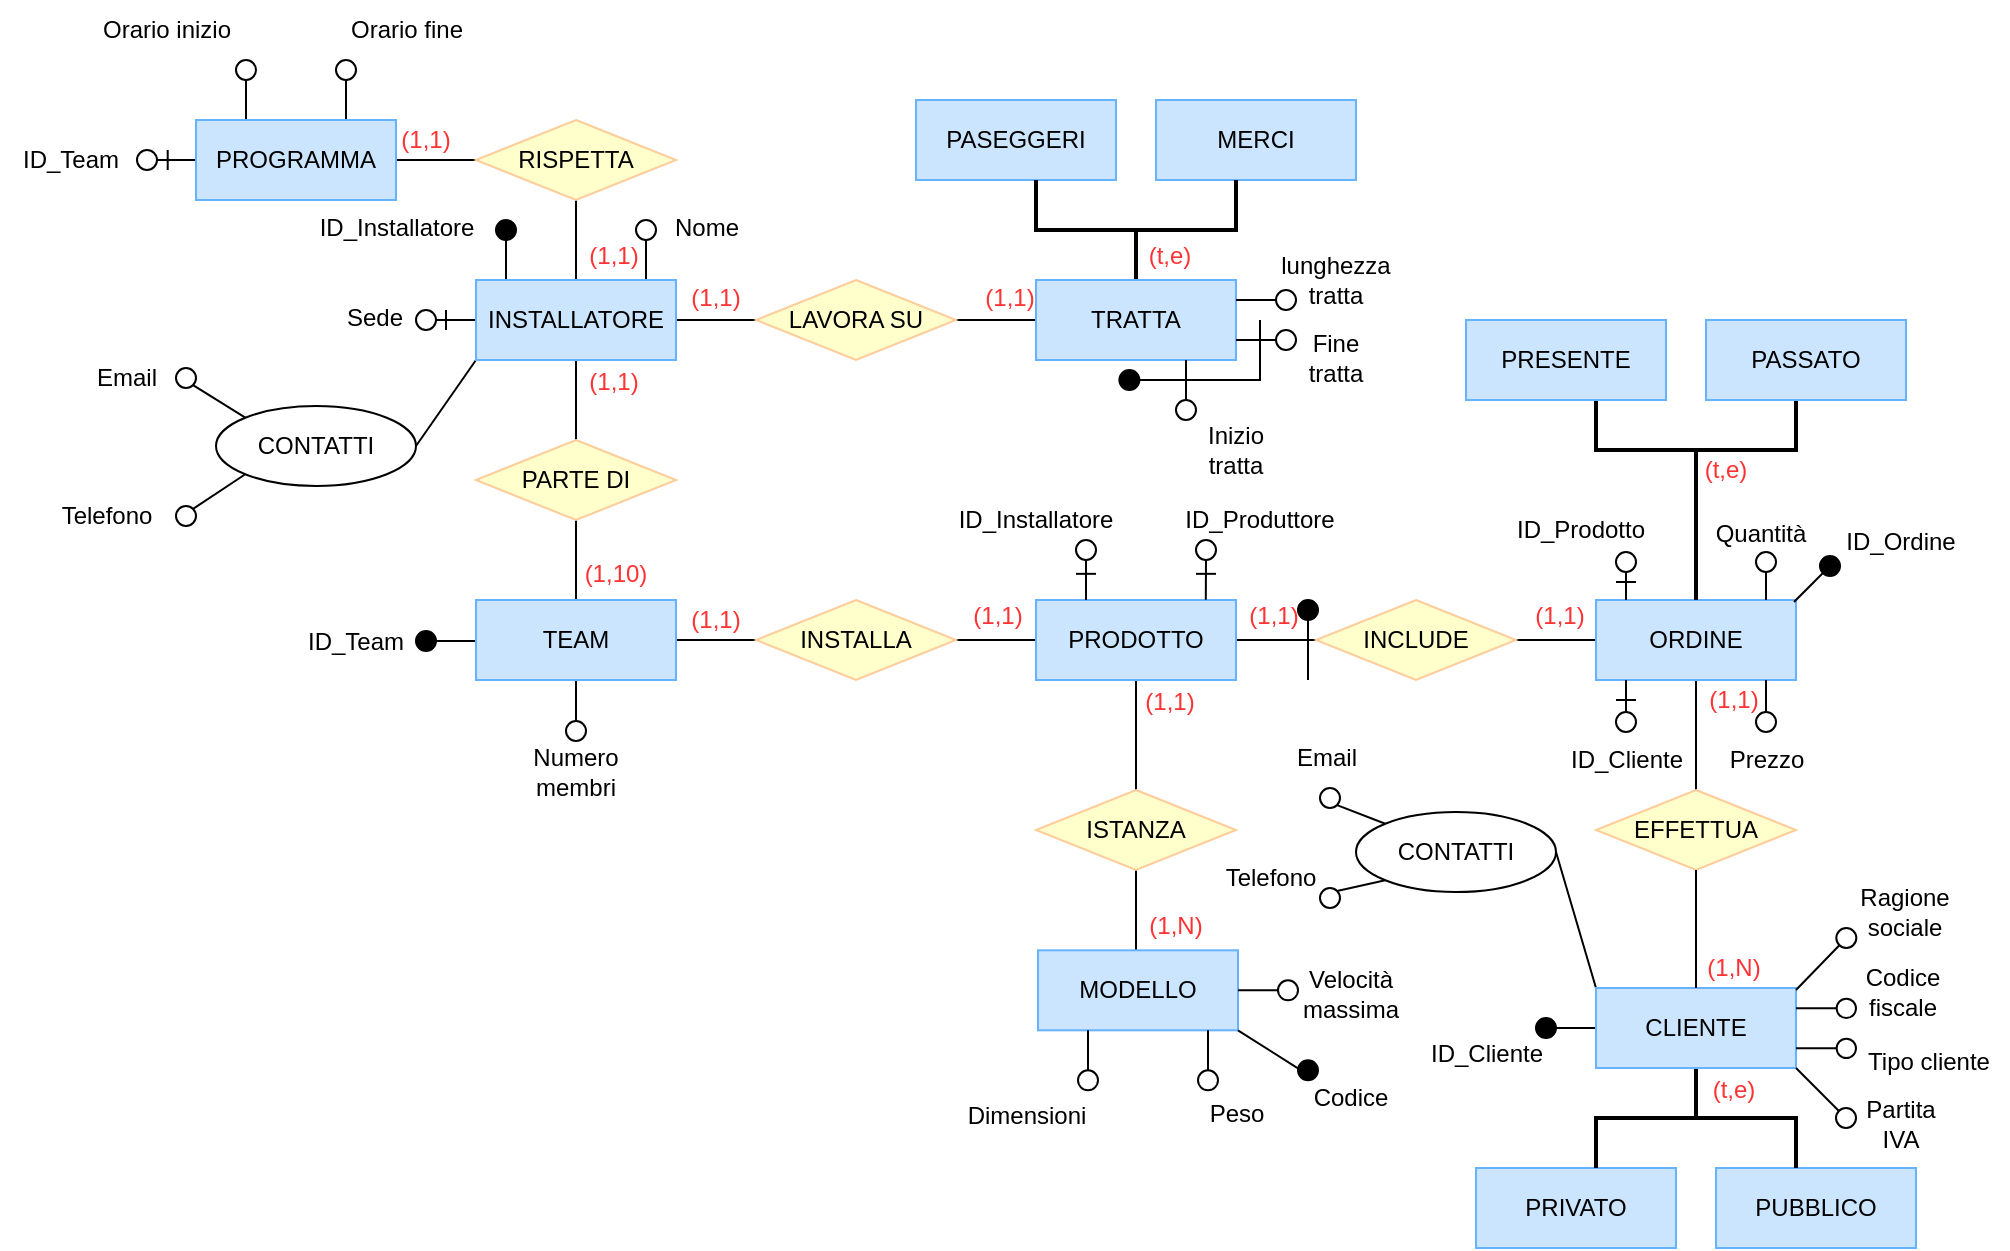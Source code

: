<mxfile version="27.0.5">
  <diagram id="82LenIVilk81iTbLiL3j" name="Pagina-1">
    <mxGraphModel dx="586" dy="395" grid="1" gridSize="10" guides="1" tooltips="1" connect="1" arrows="1" fold="1" page="1" pageScale="1" pageWidth="850" pageHeight="1100" math="0" shadow="0">
      <root>
        <mxCell id="0" />
        <mxCell id="1" parent="0" />
        <mxCell id="GTgxMWZff30Q3cKS9bnM-1" value="" style="endArrow=none;html=1;rounded=0;exitX=1;exitY=0.5;exitDx=0;exitDy=0;entryX=0;entryY=0.5;entryDx=0;entryDy=0;" parent="1" source="GTgxMWZff30Q3cKS9bnM-39" target="GTgxMWZff30Q3cKS9bnM-40" edge="1">
          <mxGeometry width="50" height="50" relative="1" as="geometry">
            <mxPoint x="838" y="390" as="sourcePoint" />
            <mxPoint x="888" y="340" as="targetPoint" />
          </mxGeometry>
        </mxCell>
        <mxCell id="GTgxMWZff30Q3cKS9bnM-2" value="" style="endArrow=none;html=1;rounded=0;entryX=0;entryY=0.5;entryDx=0;entryDy=0;exitX=1;exitY=0.5;exitDx=0;exitDy=0;" parent="1" source="GTgxMWZff30Q3cKS9bnM-118" target="GTgxMWZff30Q3cKS9bnM-39" edge="1">
          <mxGeometry width="50" height="50" relative="1" as="geometry">
            <mxPoint x="648" y="390" as="sourcePoint" />
            <mxPoint x="698" y="340" as="targetPoint" />
          </mxGeometry>
        </mxCell>
        <mxCell id="GTgxMWZff30Q3cKS9bnM-3" value="" style="endArrow=none;html=1;rounded=0;exitX=0.5;exitY=0;exitDx=0;exitDy=0;entryX=0.5;entryY=1;entryDx=0;entryDy=0;" parent="1" source="GTgxMWZff30Q3cKS9bnM-38" target="GTgxMWZff30Q3cKS9bnM-118" edge="1">
          <mxGeometry width="50" height="50" relative="1" as="geometry">
            <mxPoint x="648" y="390" as="sourcePoint" />
            <mxPoint x="698" y="340" as="targetPoint" />
          </mxGeometry>
        </mxCell>
        <mxCell id="GTgxMWZff30Q3cKS9bnM-4" value="" style="endArrow=none;html=1;rounded=0;exitX=0.5;exitY=0;exitDx=0;exitDy=0;entryX=0.5;entryY=1;entryDx=0;entryDy=0;" parent="1" source="GTgxMWZff30Q3cKS9bnM-117" target="GTgxMWZff30Q3cKS9bnM-38" edge="1">
          <mxGeometry width="50" height="50" relative="1" as="geometry">
            <mxPoint x="648" y="470" as="sourcePoint" />
            <mxPoint x="698" y="420" as="targetPoint" />
          </mxGeometry>
        </mxCell>
        <mxCell id="GTgxMWZff30Q3cKS9bnM-5" value="" style="endArrow=none;html=1;rounded=0;exitX=1;exitY=0.5;exitDx=0;exitDy=0;entryX=0;entryY=0.5;entryDx=0;entryDy=0;" parent="1" source="GTgxMWZff30Q3cKS9bnM-117" target="GTgxMWZff30Q3cKS9bnM-37" edge="1">
          <mxGeometry width="50" height="50" relative="1" as="geometry">
            <mxPoint x="728" y="520" as="sourcePoint" />
            <mxPoint x="778" y="470" as="targetPoint" />
          </mxGeometry>
        </mxCell>
        <mxCell id="GTgxMWZff30Q3cKS9bnM-6" value="" style="endArrow=none;html=1;rounded=0;exitX=1;exitY=0.5;exitDx=0;exitDy=0;entryX=0;entryY=0.5;entryDx=0;entryDy=0;" parent="1" source="GTgxMWZff30Q3cKS9bnM-37" target="GTgxMWZff30Q3cKS9bnM-36" edge="1">
          <mxGeometry width="50" height="50" relative="1" as="geometry">
            <mxPoint x="838" y="520" as="sourcePoint" />
            <mxPoint x="888" y="470" as="targetPoint" />
          </mxGeometry>
        </mxCell>
        <mxCell id="GTgxMWZff30Q3cKS9bnM-7" value="" style="endArrow=none;html=1;rounded=0;exitX=1;exitY=0.5;exitDx=0;exitDy=0;entryX=0;entryY=0.5;entryDx=0;entryDy=0;" parent="1" source="GTgxMWZff30Q3cKS9bnM-36" target="GTgxMWZff30Q3cKS9bnM-35" edge="1">
          <mxGeometry width="50" height="50" relative="1" as="geometry">
            <mxPoint x="978" y="520" as="sourcePoint" />
            <mxPoint x="1028" y="470" as="targetPoint" />
          </mxGeometry>
        </mxCell>
        <mxCell id="GTgxMWZff30Q3cKS9bnM-8" value="" style="endArrow=none;html=1;rounded=0;exitX=1;exitY=0.5;exitDx=0;exitDy=0;entryX=0;entryY=0.5;entryDx=0;entryDy=0;" parent="1" source="GTgxMWZff30Q3cKS9bnM-35" target="GTgxMWZff30Q3cKS9bnM-41" edge="1">
          <mxGeometry width="50" height="50" relative="1" as="geometry">
            <mxPoint x="1108" y="520" as="sourcePoint" />
            <mxPoint x="1158.0" y="470" as="targetPoint" />
          </mxGeometry>
        </mxCell>
        <mxCell id="GTgxMWZff30Q3cKS9bnM-9" value="" style="endArrow=none;html=1;rounded=0;exitX=0.5;exitY=0;exitDx=0;exitDy=0;entryX=0.5;entryY=1;entryDx=0;entryDy=0;" parent="1" target="GTgxMWZff30Q3cKS9bnM-41" edge="1">
          <mxGeometry width="50" height="50" relative="1" as="geometry">
            <mxPoint x="1168.0" y="585" as="sourcePoint" />
            <mxPoint x="1208.0" y="540" as="targetPoint" />
          </mxGeometry>
        </mxCell>
        <mxCell id="GTgxMWZff30Q3cKS9bnM-10" value="" style="endArrow=none;html=1;rounded=0;exitX=0.5;exitY=0;exitDx=0;exitDy=0;entryX=0.5;entryY=1;entryDx=0;entryDy=0;" parent="1" target="GTgxMWZff30Q3cKS9bnM-34" edge="1">
          <mxGeometry width="50" height="50" relative="1" as="geometry">
            <mxPoint x="888" y="665" as="sourcePoint" />
            <mxPoint x="1028" y="545" as="targetPoint" />
          </mxGeometry>
        </mxCell>
        <mxCell id="GTgxMWZff30Q3cKS9bnM-11" value="" style="endArrow=none;html=1;rounded=0;exitX=0.5;exitY=0;exitDx=0;exitDy=0;entryX=0.5;entryY=1;entryDx=0;entryDy=0;" parent="1" source="GTgxMWZff30Q3cKS9bnM-34" target="GTgxMWZff30Q3cKS9bnM-36" edge="1">
          <mxGeometry width="50" height="50" relative="1" as="geometry">
            <mxPoint x="978" y="580" as="sourcePoint" />
            <mxPoint x="1028" y="530" as="targetPoint" />
          </mxGeometry>
        </mxCell>
        <mxCell id="GTgxMWZff30Q3cKS9bnM-12" value="PASEGGERI" style="rounded=0;whiteSpace=wrap;html=1;fillColor=#CCE5FF;strokeColor=#66B2FF;container=0;" parent="1" vertex="1">
          <mxGeometry x="778" y="240" width="100" height="40" as="geometry" />
        </mxCell>
        <mxCell id="GTgxMWZff30Q3cKS9bnM-13" value="MERCI" style="rounded=0;whiteSpace=wrap;html=1;fillColor=#CCE5FF;strokeColor=#66B2FF;container=0;" parent="1" vertex="1">
          <mxGeometry x="898" y="240" width="100" height="40" as="geometry" />
        </mxCell>
        <mxCell id="GTgxMWZff30Q3cKS9bnM-14" value="" style="strokeWidth=2;html=1;shape=mxgraph.flowchart.annotation_2;align=left;labelPosition=right;pointerEvents=1;rotation=-90;container=0;" parent="1" vertex="1">
          <mxGeometry x="863" y="255" width="50" height="100" as="geometry" />
        </mxCell>
        <mxCell id="GTgxMWZff30Q3cKS9bnM-15" value="(t,e)" style="text;html=1;align=center;verticalAlign=middle;whiteSpace=wrap;rounded=0;fontColor=#FF3333;" parent="1" vertex="1">
          <mxGeometry x="875" y="303" width="60" height="30" as="geometry" />
        </mxCell>
        <mxCell id="GTgxMWZff30Q3cKS9bnM-17" value="(1,1)" style="text;html=1;align=center;verticalAlign=middle;whiteSpace=wrap;rounded=0;fontColor=#FF3333;" parent="1" vertex="1">
          <mxGeometry x="795.41" y="324" width="60" height="30" as="geometry" />
        </mxCell>
        <mxCell id="GTgxMWZff30Q3cKS9bnM-18" value="(1,1)" style="text;html=1;align=center;verticalAlign=middle;whiteSpace=wrap;rounded=0;fontColor=#FF3333;" parent="1" vertex="1">
          <mxGeometry x="648" y="324" width="60" height="30" as="geometry" />
        </mxCell>
        <mxCell id="GTgxMWZff30Q3cKS9bnM-19" value="(1,1)" style="text;html=1;align=center;verticalAlign=middle;whiteSpace=wrap;rounded=0;fontColor=#FF3333;" parent="1" vertex="1">
          <mxGeometry x="597" y="366" width="60" height="30" as="geometry" />
        </mxCell>
        <mxCell id="GTgxMWZff30Q3cKS9bnM-20" value="(1,10)" style="text;html=1;align=center;verticalAlign=middle;whiteSpace=wrap;rounded=0;fontColor=#FF3333;" parent="1" vertex="1">
          <mxGeometry x="598" y="462" width="60" height="30" as="geometry" />
        </mxCell>
        <mxCell id="GTgxMWZff30Q3cKS9bnM-21" value="(1,1)" style="text;html=1;align=center;verticalAlign=middle;whiteSpace=wrap;rounded=0;fontColor=#FF3333;" parent="1" vertex="1">
          <mxGeometry x="648" y="485" width="60" height="30" as="geometry" />
        </mxCell>
        <mxCell id="GTgxMWZff30Q3cKS9bnM-22" value="(1,1)" style="text;html=1;align=center;verticalAlign=middle;whiteSpace=wrap;rounded=0;fontColor=#FF3333;" parent="1" vertex="1">
          <mxGeometry x="789" y="483" width="60" height="30" as="geometry" />
        </mxCell>
        <mxCell id="GTgxMWZff30Q3cKS9bnM-23" value="(1,1)" style="text;html=1;align=center;verticalAlign=middle;whiteSpace=wrap;rounded=0;fontColor=#FF3333;" parent="1" vertex="1">
          <mxGeometry x="875" y="526" width="60" height="30" as="geometry" />
        </mxCell>
        <mxCell id="GTgxMWZff30Q3cKS9bnM-24" value="(1,N)" style="text;html=1;align=center;verticalAlign=middle;whiteSpace=wrap;rounded=0;fontColor=#FF3333;" parent="1" vertex="1">
          <mxGeometry x="878" y="638" width="60" height="30" as="geometry" />
        </mxCell>
        <mxCell id="GTgxMWZff30Q3cKS9bnM-25" value="(1,1)" style="text;html=1;align=center;verticalAlign=middle;whiteSpace=wrap;rounded=0;fontColor=#FF3333;" parent="1" vertex="1">
          <mxGeometry x="927" y="483" width="60" height="30" as="geometry" />
        </mxCell>
        <mxCell id="GTgxMWZff30Q3cKS9bnM-26" value="(1,1)" style="text;html=1;align=center;verticalAlign=middle;whiteSpace=wrap;rounded=0;fontColor=#FF3333;" parent="1" vertex="1">
          <mxGeometry x="1070" y="483" width="60" height="30" as="geometry" />
        </mxCell>
        <mxCell id="GTgxMWZff30Q3cKS9bnM-27" value="(1,1)" style="text;html=1;align=center;verticalAlign=middle;whiteSpace=wrap;rounded=0;fontColor=#FF3333;" parent="1" vertex="1">
          <mxGeometry x="1157.0" y="525" width="60" height="30" as="geometry" />
        </mxCell>
        <mxCell id="GTgxMWZff30Q3cKS9bnM-34" value="ISTANZA" style="rhombus;whiteSpace=wrap;html=1;fillColor=#FFFFCC;strokeColor=#FFCC99;" parent="1" vertex="1">
          <mxGeometry x="838" y="585" width="100" height="40" as="geometry" />
        </mxCell>
        <mxCell id="GTgxMWZff30Q3cKS9bnM-35" value="INCLUDE" style="rhombus;whiteSpace=wrap;html=1;fillColor=#FFFFCC;strokeColor=#FFCC99;" parent="1" vertex="1">
          <mxGeometry x="978" y="490" width="100" height="40" as="geometry" />
        </mxCell>
        <mxCell id="GTgxMWZff30Q3cKS9bnM-36" value="PRODOTTO" style="rounded=0;whiteSpace=wrap;html=1;fillColor=#CCE5FF;strokeColor=#66B2FF;" parent="1" vertex="1">
          <mxGeometry x="838" y="490" width="100" height="40" as="geometry" />
        </mxCell>
        <mxCell id="GTgxMWZff30Q3cKS9bnM-37" value="INSTALLA" style="rhombus;whiteSpace=wrap;html=1;fillColor=#FFFFCC;strokeColor=#FFCC99;" parent="1" vertex="1">
          <mxGeometry x="698" y="490" width="100" height="40" as="geometry" />
        </mxCell>
        <mxCell id="GTgxMWZff30Q3cKS9bnM-38" value="PARTE DI" style="rhombus;whiteSpace=wrap;html=1;fillColor=#FFFFCC;strokeColor=#FFCC99;" parent="1" vertex="1">
          <mxGeometry x="558" y="410" width="100" height="40" as="geometry" />
        </mxCell>
        <mxCell id="GTgxMWZff30Q3cKS9bnM-39" value="LAVORA SU" style="rhombus;whiteSpace=wrap;html=1;fillColor=#FFFFCC;strokeColor=#FFCC99;" parent="1" vertex="1">
          <mxGeometry x="698" y="330" width="100" height="40" as="geometry" />
        </mxCell>
        <mxCell id="GTgxMWZff30Q3cKS9bnM-40" value="TRATTA" style="rounded=0;whiteSpace=wrap;html=1;fillColor=#CCE5FF;strokeColor=#66B2FF;" parent="1" vertex="1">
          <mxGeometry x="838" y="330" width="100" height="40" as="geometry" />
        </mxCell>
        <mxCell id="GTgxMWZff30Q3cKS9bnM-41" value="ORDINE" style="rounded=0;whiteSpace=wrap;html=1;fillColor=#CCE5FF;strokeColor=#66B2FF;" parent="1" vertex="1">
          <mxGeometry x="1118.0" y="490" width="100" height="40" as="geometry" />
        </mxCell>
        <mxCell id="GTgxMWZff30Q3cKS9bnM-42" value="" style="endArrow=none;html=1;rounded=0;exitX=0.5;exitY=0;exitDx=0;exitDy=0;entryX=0.5;entryY=1;entryDx=0;entryDy=0;" parent="1" source="GTgxMWZff30Q3cKS9bnM-118" target="GTgxMWZff30Q3cKS9bnM-130" edge="1">
          <mxGeometry width="50" height="50" relative="1" as="geometry">
            <mxPoint x="618" y="260" as="sourcePoint" />
            <mxPoint x="608" y="300" as="targetPoint" />
          </mxGeometry>
        </mxCell>
        <mxCell id="GTgxMWZff30Q3cKS9bnM-46" value="Inizio&lt;div&gt;tratta&lt;/div&gt;" style="text;html=1;align=center;verticalAlign=middle;whiteSpace=wrap;rounded=0;" parent="1" vertex="1">
          <mxGeometry x="918" y="400" width="40" height="30" as="geometry" />
        </mxCell>
        <mxCell id="GTgxMWZff30Q3cKS9bnM-47" value="Fine&lt;div&gt;tratta&lt;/div&gt;" style="text;html=1;align=center;verticalAlign=middle;whiteSpace=wrap;rounded=0;" parent="1" vertex="1">
          <mxGeometry x="968" y="354" width="40" height="30" as="geometry" />
        </mxCell>
        <mxCell id="GTgxMWZff30Q3cKS9bnM-48" value="" style="endArrow=none;html=1;rounded=0;exitX=1;exitY=0.75;exitDx=0;exitDy=0;" parent="1" source="GTgxMWZff30Q3cKS9bnM-40" edge="1">
          <mxGeometry width="50" height="50" relative="1" as="geometry">
            <mxPoint x="948" y="355" as="sourcePoint" />
            <mxPoint x="958" y="360" as="targetPoint" />
          </mxGeometry>
        </mxCell>
        <mxCell id="GTgxMWZff30Q3cKS9bnM-49" value="" style="ellipse;whiteSpace=wrap;html=1;aspect=fixed;fillColor=none;strokeColor=default;rotation=90;" parent="1" vertex="1">
          <mxGeometry x="958" y="355" width="10" height="10" as="geometry" />
        </mxCell>
        <mxCell id="GTgxMWZff30Q3cKS9bnM-50" value="" style="ellipse;whiteSpace=wrap;html=1;aspect=fixed;fillColor=none;strokeColor=default;rotation=90;" parent="1" vertex="1">
          <mxGeometry x="958" y="335" width="10" height="10" as="geometry" />
        </mxCell>
        <mxCell id="GTgxMWZff30Q3cKS9bnM-51" value="" style="endArrow=none;html=1;rounded=0;exitX=1;exitY=0.75;exitDx=0;exitDy=0;" parent="1" edge="1">
          <mxGeometry width="50" height="50" relative="1" as="geometry">
            <mxPoint x="938" y="340" as="sourcePoint" />
            <mxPoint x="958" y="340" as="targetPoint" />
          </mxGeometry>
        </mxCell>
        <mxCell id="GTgxMWZff30Q3cKS9bnM-52" value="lunghezza tratta" style="text;html=1;align=center;verticalAlign=middle;whiteSpace=wrap;rounded=0;" parent="1" vertex="1">
          <mxGeometry x="968" y="315" width="40" height="30" as="geometry" />
        </mxCell>
        <mxCell id="GTgxMWZff30Q3cKS9bnM-53" value="" style="ellipse;whiteSpace=wrap;html=1;aspect=fixed;fillColor=none;strokeColor=default;rotation=-180;" parent="1" vertex="1">
          <mxGeometry x="908" y="390" width="10" height="10" as="geometry" />
        </mxCell>
        <mxCell id="GTgxMWZff30Q3cKS9bnM-54" value="" style="endArrow=none;html=1;rounded=0;entryX=0.5;entryY=1;entryDx=0;entryDy=0;" parent="1" target="GTgxMWZff30Q3cKS9bnM-53" edge="1">
          <mxGeometry width="50" height="50" relative="1" as="geometry">
            <mxPoint x="913" y="370" as="sourcePoint" />
            <mxPoint x="843" y="390" as="targetPoint" />
          </mxGeometry>
        </mxCell>
        <mxCell id="GTgxMWZff30Q3cKS9bnM-55" value="" style="ellipse;whiteSpace=wrap;html=1;aspect=fixed;fillColor=light-dark(#000000,#FFFFFF);strokeColor=default;rotation=-180;" parent="1" vertex="1">
          <mxGeometry x="879.68" y="375" width="10" height="10" as="geometry" />
        </mxCell>
        <mxCell id="GTgxMWZff30Q3cKS9bnM-56" value="" style="endArrow=none;html=1;rounded=0;" parent="1" edge="1">
          <mxGeometry width="50" height="50" relative="1" as="geometry">
            <mxPoint x="950" y="350" as="sourcePoint" />
            <mxPoint x="890" y="380" as="targetPoint" />
            <Array as="points">
              <mxPoint x="950" y="380" />
            </Array>
          </mxGeometry>
        </mxCell>
        <mxCell id="GTgxMWZff30Q3cKS9bnM-57" value="(1,1)" style="text;html=1;align=center;verticalAlign=middle;whiteSpace=wrap;rounded=0;fontColor=#FF3333;" parent="1" vertex="1">
          <mxGeometry x="597" y="303" width="60" height="30" as="geometry" />
        </mxCell>
        <mxCell id="GTgxMWZff30Q3cKS9bnM-58" value="" style="group" parent="1" vertex="1" connectable="0">
          <mxGeometry x="1065" y="440" width="245" height="145" as="geometry" />
        </mxCell>
        <mxCell id="GTgxMWZff30Q3cKS9bnM-59" value="" style="group" parent="GTgxMWZff30Q3cKS9bnM-58" vertex="1" connectable="0">
          <mxGeometry x="108" y="90" width="60" height="55" as="geometry" />
        </mxCell>
        <mxCell id="GTgxMWZff30Q3cKS9bnM-60" value="Prezzo" style="text;html=1;align=center;verticalAlign=middle;resizable=0;points=[];autosize=1;strokeColor=none;fillColor=none;container=0;" parent="GTgxMWZff30Q3cKS9bnM-59" vertex="1">
          <mxGeometry y="25" width="60" height="30" as="geometry" />
        </mxCell>
        <mxCell id="GTgxMWZff30Q3cKS9bnM-61" value="" style="group" parent="GTgxMWZff30Q3cKS9bnM-59" vertex="1" connectable="0">
          <mxGeometry x="25" width="10" height="26" as="geometry" />
        </mxCell>
        <mxCell id="GTgxMWZff30Q3cKS9bnM-62" value="" style="ellipse;whiteSpace=wrap;html=1;aspect=fixed;fillColor=none;strokeColor=default;rotation=-180;container=0;" parent="GTgxMWZff30Q3cKS9bnM-61" vertex="1">
          <mxGeometry y="16" width="10" height="10" as="geometry" />
        </mxCell>
        <mxCell id="GTgxMWZff30Q3cKS9bnM-63" value="" style="endArrow=none;html=1;rounded=0;entryX=0.5;entryY=1;entryDx=0;entryDy=0;" parent="GTgxMWZff30Q3cKS9bnM-61" target="GTgxMWZff30Q3cKS9bnM-62" edge="1">
          <mxGeometry width="50" height="50" relative="1" as="geometry">
            <mxPoint x="5" as="sourcePoint" />
            <mxPoint x="-65" y="20" as="targetPoint" />
          </mxGeometry>
        </mxCell>
        <mxCell id="GTgxMWZff30Q3cKS9bnM-64" value="" style="group" parent="GTgxMWZff30Q3cKS9bnM-58" vertex="1" connectable="0">
          <mxGeometry x="28" y="90" width="80" height="55" as="geometry" />
        </mxCell>
        <mxCell id="GTgxMWZff30Q3cKS9bnM-65" value="ID_Cliente" style="text;html=1;align=center;verticalAlign=middle;resizable=0;points=[];autosize=1;strokeColor=none;fillColor=none;container=0;" parent="GTgxMWZff30Q3cKS9bnM-64" vertex="1">
          <mxGeometry y="25" width="80" height="30" as="geometry" />
        </mxCell>
        <mxCell id="GTgxMWZff30Q3cKS9bnM-66" value="" style="group" parent="GTgxMWZff30Q3cKS9bnM-64" vertex="1" connectable="0">
          <mxGeometry x="35" width="10" height="26" as="geometry" />
        </mxCell>
        <mxCell id="GTgxMWZff30Q3cKS9bnM-67" value="" style="ellipse;whiteSpace=wrap;html=1;aspect=fixed;fillColor=#FFFFFF;strokeColor=default;rotation=-180;container=0;" parent="GTgxMWZff30Q3cKS9bnM-66" vertex="1">
          <mxGeometry y="16" width="10" height="10" as="geometry" />
        </mxCell>
        <mxCell id="GTgxMWZff30Q3cKS9bnM-68" value="" style="endArrow=none;html=1;rounded=0;entryX=0.5;entryY=1;entryDx=0;entryDy=0;" parent="GTgxMWZff30Q3cKS9bnM-66" target="GTgxMWZff30Q3cKS9bnM-67" edge="1">
          <mxGeometry width="50" height="50" relative="1" as="geometry">
            <mxPoint x="5" as="sourcePoint" />
            <mxPoint x="-66" y="9" as="targetPoint" />
          </mxGeometry>
        </mxCell>
        <mxCell id="GTgxMWZff30Q3cKS9bnM-69" value="" style="endArrow=none;html=1;rounded=0;" parent="GTgxMWZff30Q3cKS9bnM-66" edge="1">
          <mxGeometry width="50" height="50" relative="1" as="geometry">
            <mxPoint y="10" as="sourcePoint" />
            <mxPoint x="10" y="10" as="targetPoint" />
          </mxGeometry>
        </mxCell>
        <mxCell id="GTgxMWZff30Q3cKS9bnM-70" value="" style="group" parent="GTgxMWZff30Q3cKS9bnM-58" vertex="1" connectable="0">
          <mxGeometry width="90" height="50" as="geometry" />
        </mxCell>
        <mxCell id="GTgxMWZff30Q3cKS9bnM-71" value="ID_Prodotto" style="text;html=1;align=center;verticalAlign=middle;resizable=0;points=[];autosize=1;strokeColor=none;fillColor=none;container=0;" parent="GTgxMWZff30Q3cKS9bnM-70" vertex="1">
          <mxGeometry width="90" height="30" as="geometry" />
        </mxCell>
        <mxCell id="GTgxMWZff30Q3cKS9bnM-72" value="" style="group" parent="GTgxMWZff30Q3cKS9bnM-70" vertex="1" connectable="0">
          <mxGeometry x="63" y="26" width="10" height="24" as="geometry" />
        </mxCell>
        <mxCell id="GTgxMWZff30Q3cKS9bnM-73" value="" style="ellipse;whiteSpace=wrap;html=1;aspect=fixed;fillColor=#FFFFFF;strokeColor=default;rotation=0;container=0;" parent="GTgxMWZff30Q3cKS9bnM-72" vertex="1">
          <mxGeometry width="10" height="10" as="geometry" />
        </mxCell>
        <mxCell id="GTgxMWZff30Q3cKS9bnM-74" value="" style="endArrow=none;html=1;rounded=0;entryX=0.5;entryY=1;entryDx=0;entryDy=0;" parent="GTgxMWZff30Q3cKS9bnM-72" target="GTgxMWZff30Q3cKS9bnM-73" edge="1">
          <mxGeometry width="50" height="50" relative="1" as="geometry">
            <mxPoint x="5" y="24" as="sourcePoint" />
            <mxPoint x="76" y="15" as="targetPoint" />
          </mxGeometry>
        </mxCell>
        <mxCell id="GTgxMWZff30Q3cKS9bnM-75" value="" style="endArrow=none;html=1;rounded=0;" parent="GTgxMWZff30Q3cKS9bnM-72" edge="1">
          <mxGeometry width="50" height="50" relative="1" as="geometry">
            <mxPoint x="10" y="15" as="sourcePoint" />
            <mxPoint y="15" as="targetPoint" />
          </mxGeometry>
        </mxCell>
        <mxCell id="GTgxMWZff30Q3cKS9bnM-76" value="" style="group" parent="GTgxMWZff30Q3cKS9bnM-58" vertex="1" connectable="0">
          <mxGeometry x="152" y="6" width="93" height="45" as="geometry" />
        </mxCell>
        <mxCell id="GTgxMWZff30Q3cKS9bnM-77" value="ID_Ordine" style="text;html=1;align=center;verticalAlign=middle;resizable=0;points=[];autosize=1;strokeColor=none;fillColor=none;container=0;" parent="GTgxMWZff30Q3cKS9bnM-76" vertex="1">
          <mxGeometry x="13" width="80" height="30" as="geometry" />
        </mxCell>
        <mxCell id="GTgxMWZff30Q3cKS9bnM-78" value="" style="group" parent="GTgxMWZff30Q3cKS9bnM-76" vertex="1" connectable="0">
          <mxGeometry y="19.929" width="25.071" height="25.071" as="geometry" />
        </mxCell>
        <mxCell id="GTgxMWZff30Q3cKS9bnM-79" value="" style="ellipse;whiteSpace=wrap;html=1;aspect=fixed;fillColor=light-dark(#000000,#FFFFFF);strokeColor=default;rotation=45;container=0;" parent="GTgxMWZff30Q3cKS9bnM-78" vertex="1">
          <mxGeometry x="13" y="2.071" width="10" height="10" as="geometry" />
        </mxCell>
        <mxCell id="GTgxMWZff30Q3cKS9bnM-80" value="" style="endArrow=none;html=1;rounded=0;entryX=0.5;entryY=1;entryDx=0;entryDy=0;" parent="GTgxMWZff30Q3cKS9bnM-78" target="GTgxMWZff30Q3cKS9bnM-79" edge="1">
          <mxGeometry width="50" height="50" relative="1" as="geometry">
            <mxPoint y="25.071" as="sourcePoint" />
            <mxPoint x="64" y="61.071" as="targetPoint" />
          </mxGeometry>
        </mxCell>
        <mxCell id="GTgxMWZff30Q3cKS9bnM-81" value="" style="group" parent="GTgxMWZff30Q3cKS9bnM-58" vertex="1" connectable="0">
          <mxGeometry x="100" y="2" width="70" height="48" as="geometry" />
        </mxCell>
        <mxCell id="GTgxMWZff30Q3cKS9bnM-82" value="Quantità" style="text;html=1;align=center;verticalAlign=middle;resizable=0;points=[];autosize=1;strokeColor=none;fillColor=none;container=0;" parent="GTgxMWZff30Q3cKS9bnM-81" vertex="1">
          <mxGeometry width="70" height="30" as="geometry" />
        </mxCell>
        <mxCell id="GTgxMWZff30Q3cKS9bnM-83" value="" style="group" parent="GTgxMWZff30Q3cKS9bnM-81" vertex="1" connectable="0">
          <mxGeometry x="33" y="24" width="10" height="24" as="geometry" />
        </mxCell>
        <mxCell id="GTgxMWZff30Q3cKS9bnM-84" value="" style="ellipse;whiteSpace=wrap;html=1;aspect=fixed;fillColor=none;strokeColor=default;container=0;" parent="GTgxMWZff30Q3cKS9bnM-83" vertex="1">
          <mxGeometry width="10" height="10" as="geometry" />
        </mxCell>
        <mxCell id="GTgxMWZff30Q3cKS9bnM-85" value="" style="endArrow=none;html=1;rounded=0;entryX=0.5;entryY=1;entryDx=0;entryDy=0;" parent="GTgxMWZff30Q3cKS9bnM-83" target="GTgxMWZff30Q3cKS9bnM-84" edge="1">
          <mxGeometry width="50" height="50" relative="1" as="geometry">
            <mxPoint x="5" y="24" as="sourcePoint" />
            <mxPoint x="75" y="4" as="targetPoint" />
          </mxGeometry>
        </mxCell>
        <mxCell id="GTgxMWZff30Q3cKS9bnM-86" value="" style="group" parent="1" vertex="1" connectable="0">
          <mxGeometry x="1053" y="350" width="220" height="90" as="geometry" />
        </mxCell>
        <mxCell id="GTgxMWZff30Q3cKS9bnM-87" value="" style="group" parent="GTgxMWZff30Q3cKS9bnM-86" vertex="1" connectable="0">
          <mxGeometry width="220" height="90" as="geometry" />
        </mxCell>
        <mxCell id="GTgxMWZff30Q3cKS9bnM-88" value="" style="strokeWidth=2;html=1;shape=mxgraph.flowchart.annotation_2;align=left;labelPosition=right;pointerEvents=1;rotation=-90;container=0;" parent="GTgxMWZff30Q3cKS9bnM-87" vertex="1">
          <mxGeometry x="90" y="15" width="50" height="100" as="geometry" />
        </mxCell>
        <mxCell id="GTgxMWZff30Q3cKS9bnM-89" value="PASSATO" style="rounded=0;whiteSpace=wrap;html=1;fillColor=#CCE5FF;strokeColor=#66B2FF;container=0;" parent="GTgxMWZff30Q3cKS9bnM-87" vertex="1">
          <mxGeometry x="120" width="100" height="40" as="geometry" />
        </mxCell>
        <mxCell id="GTgxMWZff30Q3cKS9bnM-90" value="PRESENTE" style="rounded=0;whiteSpace=wrap;html=1;fillColor=#CCE5FF;strokeColor=#66B2FF;container=0;" parent="GTgxMWZff30Q3cKS9bnM-87" vertex="1">
          <mxGeometry width="100" height="40" as="geometry" />
        </mxCell>
        <mxCell id="GTgxMWZff30Q3cKS9bnM-207" value="(t,e)" style="text;html=1;align=center;verticalAlign=middle;whiteSpace=wrap;rounded=0;labelBackgroundColor=none;fontColor=#FF3333;" parent="GTgxMWZff30Q3cKS9bnM-87" vertex="1">
          <mxGeometry x="100.0" y="60" width="60" height="30" as="geometry" />
        </mxCell>
        <mxCell id="GTgxMWZff30Q3cKS9bnM-91" value="" style="endArrow=none;html=1;rounded=0;fontFamily=Helvetica;fontSize=12;fontColor=default;entryX=0.5;entryY=0;entryDx=0;entryDy=0;exitX=0;exitY=0.5;exitDx=0;exitDy=0;exitPerimeter=0;strokeWidth=2;" parent="1" source="GTgxMWZff30Q3cKS9bnM-88" target="GTgxMWZff30Q3cKS9bnM-41" edge="1">
          <mxGeometry width="50" height="50" relative="1" as="geometry">
            <mxPoint x="1158" y="460" as="sourcePoint" />
            <mxPoint x="1208" y="410" as="targetPoint" />
          </mxGeometry>
        </mxCell>
        <mxCell id="GTgxMWZff30Q3cKS9bnM-92" value="ID_Installatore" style="text;html=1;align=center;verticalAlign=middle;resizable=0;points=[];autosize=1;strokeColor=none;fillColor=none;container=0;" parent="1" vertex="1">
          <mxGeometry x="468" y="289" width="100" height="30" as="geometry" />
        </mxCell>
        <mxCell id="GTgxMWZff30Q3cKS9bnM-93" value="" style="ellipse;whiteSpace=wrap;html=1;aspect=fixed;fillColor=light-dark(#000000,#FFFFFF);strokeColor=default;container=0;" parent="1" vertex="1">
          <mxGeometry x="568" y="300" width="10" height="10" as="geometry" />
        </mxCell>
        <mxCell id="GTgxMWZff30Q3cKS9bnM-94" value="" style="endArrow=none;html=1;rounded=0;entryX=0.5;entryY=1;entryDx=0;entryDy=0;" parent="1" target="GTgxMWZff30Q3cKS9bnM-93" edge="1">
          <mxGeometry width="50" height="50" relative="1" as="geometry">
            <mxPoint x="573" y="330" as="sourcePoint" />
            <mxPoint x="643" y="310" as="targetPoint" />
          </mxGeometry>
        </mxCell>
        <mxCell id="GTgxMWZff30Q3cKS9bnM-95" value="" style="ellipse;whiteSpace=wrap;html=1;aspect=fixed;fillColor=#FFFFFF;strokeColor=default;container=0;" parent="1" vertex="1">
          <mxGeometry x="638" y="300" width="10" height="10" as="geometry" />
        </mxCell>
        <mxCell id="GTgxMWZff30Q3cKS9bnM-96" value="" style="endArrow=none;html=1;rounded=0;entryX=0.5;entryY=1;entryDx=0;entryDy=0;" parent="1" target="GTgxMWZff30Q3cKS9bnM-95" edge="1">
          <mxGeometry width="50" height="50" relative="1" as="geometry">
            <mxPoint x="643" y="330" as="sourcePoint" />
            <mxPoint x="713" y="310" as="targetPoint" />
          </mxGeometry>
        </mxCell>
        <mxCell id="GTgxMWZff30Q3cKS9bnM-97" value="Nome" style="text;html=1;align=center;verticalAlign=middle;resizable=0;points=[];autosize=1;strokeColor=none;fillColor=none;container=0;" parent="1" vertex="1">
          <mxGeometry x="643" y="289" width="60" height="30" as="geometry" />
        </mxCell>
        <mxCell id="GTgxMWZff30Q3cKS9bnM-98" value="" style="endArrow=none;html=1;rounded=0;entryX=1;entryY=0.5;entryDx=0;entryDy=0;exitX=0;exitY=0.5;exitDx=0;exitDy=0;" parent="1" target="GTgxMWZff30Q3cKS9bnM-99" edge="1">
          <mxGeometry width="50" height="50" relative="1" as="geometry">
            <mxPoint x="558" y="350" as="sourcePoint" />
            <mxPoint x="603" y="341" as="targetPoint" />
          </mxGeometry>
        </mxCell>
        <mxCell id="GTgxMWZff30Q3cKS9bnM-99" value="" style="ellipse;whiteSpace=wrap;html=1;aspect=fixed;fillColor=#FFFFFF;strokeColor=default;container=0;" parent="1" vertex="1">
          <mxGeometry x="528" y="345" width="10" height="10" as="geometry" />
        </mxCell>
        <mxCell id="GTgxMWZff30Q3cKS9bnM-100" value="" style="endArrow=none;html=1;rounded=0;entryX=1;entryY=0.5;entryDx=0;entryDy=0;" parent="1" edge="1">
          <mxGeometry width="50" height="50" relative="1" as="geometry">
            <mxPoint x="543" y="345" as="sourcePoint" />
            <mxPoint x="543" y="355" as="targetPoint" />
          </mxGeometry>
        </mxCell>
        <mxCell id="GTgxMWZff30Q3cKS9bnM-101" value="Sede" style="text;html=1;align=center;verticalAlign=middle;resizable=0;points=[];autosize=1;strokeColor=none;fillColor=none;container=0;" parent="1" vertex="1">
          <mxGeometry x="482" y="334" width="50" height="30" as="geometry" />
        </mxCell>
        <mxCell id="GTgxMWZff30Q3cKS9bnM-102" value="" style="group" parent="1" vertex="1" connectable="0">
          <mxGeometry x="338" y="364" width="190" height="99" as="geometry" />
        </mxCell>
        <mxCell id="GTgxMWZff30Q3cKS9bnM-103" value="CONTATTI" style="ellipse;whiteSpace=wrap;html=1;fillColor=default;container=0;" parent="GTgxMWZff30Q3cKS9bnM-102" vertex="1">
          <mxGeometry x="90" y="29" width="100" height="40" as="geometry" />
        </mxCell>
        <mxCell id="GTgxMWZff30Q3cKS9bnM-104" value="" style="endArrow=none;html=1;rounded=0;entryX=0;entryY=0;entryDx=0;entryDy=0;exitX=1;exitY=0;exitDx=0;exitDy=0;" parent="GTgxMWZff30Q3cKS9bnM-102" source="GTgxMWZff30Q3cKS9bnM-109" target="GTgxMWZff30Q3cKS9bnM-103" edge="1">
          <mxGeometry width="50" height="50" relative="1" as="geometry">
            <mxPoint x="145" y="19" as="sourcePoint" />
            <mxPoint x="145" y="39" as="targetPoint" />
          </mxGeometry>
        </mxCell>
        <mxCell id="GTgxMWZff30Q3cKS9bnM-105" value="" style="ellipse;whiteSpace=wrap;html=1;aspect=fixed;fillColor=none;strokeColor=default;direction=south;container=0;" parent="GTgxMWZff30Q3cKS9bnM-102" vertex="1">
          <mxGeometry x="70" y="79" width="10" height="10" as="geometry" />
        </mxCell>
        <mxCell id="GTgxMWZff30Q3cKS9bnM-106" value="" style="endArrow=none;html=1;rounded=0;entryX=0;entryY=1;entryDx=0;entryDy=0;exitX=0;exitY=0;exitDx=0;exitDy=0;" parent="GTgxMWZff30Q3cKS9bnM-102" source="GTgxMWZff30Q3cKS9bnM-105" target="GTgxMWZff30Q3cKS9bnM-103" edge="1">
          <mxGeometry width="50" height="50" relative="1" as="geometry">
            <mxPoint x="185" y="40" as="sourcePoint" />
            <mxPoint x="115" y="60" as="targetPoint" />
            <Array as="points" />
          </mxGeometry>
        </mxCell>
        <mxCell id="GTgxMWZff30Q3cKS9bnM-107" value="Email" style="text;html=1;align=center;verticalAlign=middle;resizable=0;points=[];autosize=1;strokeColor=none;fillColor=none;container=0;" parent="GTgxMWZff30Q3cKS9bnM-102" vertex="1">
          <mxGeometry x="20" width="50" height="30" as="geometry" />
        </mxCell>
        <mxCell id="GTgxMWZff30Q3cKS9bnM-108" value="Telefono" style="text;html=1;align=center;verticalAlign=middle;resizable=0;points=[];autosize=1;strokeColor=none;fillColor=none;container=0;" parent="GTgxMWZff30Q3cKS9bnM-102" vertex="1">
          <mxGeometry y="69" width="70" height="30" as="geometry" />
        </mxCell>
        <mxCell id="GTgxMWZff30Q3cKS9bnM-109" value="" style="ellipse;whiteSpace=wrap;html=1;aspect=fixed;fillColor=none;strokeColor=default;direction=south;container=0;" parent="GTgxMWZff30Q3cKS9bnM-102" vertex="1">
          <mxGeometry x="70" y="10" width="10" height="10" as="geometry" />
        </mxCell>
        <mxCell id="GTgxMWZff30Q3cKS9bnM-110" value="" style="endArrow=none;html=1;rounded=0;entryX=1;entryY=0.5;entryDx=0;entryDy=0;exitX=0;exitY=1;exitDx=0;exitDy=0;" parent="1" target="GTgxMWZff30Q3cKS9bnM-103" edge="1">
          <mxGeometry width="50" height="50" relative="1" as="geometry">
            <mxPoint x="558" y="370" as="sourcePoint" />
            <mxPoint x="453" y="409" as="targetPoint" />
          </mxGeometry>
        </mxCell>
        <mxCell id="GTgxMWZff30Q3cKS9bnM-111" value="" style="ellipse;whiteSpace=wrap;html=1;aspect=fixed;fillColor=#000000;strokeColor=default;container=0;" parent="1" vertex="1">
          <mxGeometry x="528" y="505.5" width="10" height="10" as="geometry" />
        </mxCell>
        <mxCell id="GTgxMWZff30Q3cKS9bnM-112" value="" style="endArrow=none;html=1;rounded=0;fontFamily=Helvetica;fontSize=12;fontColor=default;entryX=0;entryY=0.5;entryDx=0;entryDy=0;" parent="1" edge="1">
          <mxGeometry width="50" height="50" relative="1" as="geometry">
            <mxPoint x="538" y="510.5" as="sourcePoint" />
            <mxPoint x="558" y="510.5" as="targetPoint" />
          </mxGeometry>
        </mxCell>
        <mxCell id="GTgxMWZff30Q3cKS9bnM-113" value="ID_Team" style="text;html=1;align=center;verticalAlign=middle;whiteSpace=wrap;rounded=0;fontFamily=Helvetica;fontSize=12;fontColor=default;" parent="1" vertex="1">
          <mxGeometry x="468" y="495.5" width="60" height="30" as="geometry" />
        </mxCell>
        <mxCell id="GTgxMWZff30Q3cKS9bnM-114" value="" style="endArrow=none;html=1;rounded=0;fontFamily=Helvetica;fontSize=12;fontColor=default;" parent="1" edge="1">
          <mxGeometry width="50" height="50" relative="1" as="geometry">
            <mxPoint x="608" y="550.5" as="sourcePoint" />
            <mxPoint x="608" y="530.5" as="targetPoint" />
          </mxGeometry>
        </mxCell>
        <mxCell id="GTgxMWZff30Q3cKS9bnM-115" value="" style="ellipse;whiteSpace=wrap;html=1;aspect=fixed;fillColor=none;strokeColor=default;container=0;" parent="1" vertex="1">
          <mxGeometry x="603" y="550.5" width="10" height="10" as="geometry" />
        </mxCell>
        <mxCell id="GTgxMWZff30Q3cKS9bnM-116" value="Numero&lt;div&gt;membri&lt;/div&gt;" style="text;html=1;align=center;verticalAlign=middle;whiteSpace=wrap;rounded=0;fontFamily=Helvetica;fontSize=12;fontColor=default;" parent="1" vertex="1">
          <mxGeometry x="578" y="560.5" width="60" height="30" as="geometry" />
        </mxCell>
        <mxCell id="GTgxMWZff30Q3cKS9bnM-117" value="TEAM" style="rounded=0;whiteSpace=wrap;html=1;fillColor=#CCE5FF;strokeColor=#66B2FF;" parent="1" vertex="1">
          <mxGeometry x="558" y="490" width="100" height="40" as="geometry" />
        </mxCell>
        <mxCell id="GTgxMWZff30Q3cKS9bnM-118" value="INSTALLATORE" style="rounded=0;whiteSpace=wrap;html=1;fillColor=#CCE5FF;strokeColor=#66B2FF;" parent="1" vertex="1">
          <mxGeometry x="558" y="330" width="100" height="40" as="geometry" />
        </mxCell>
        <mxCell id="GTgxMWZff30Q3cKS9bnM-119" value="" style="endArrow=none;html=1;rounded=0;entryX=1;entryY=0.5;entryDx=0;entryDy=0;exitX=0;exitY=0.5;exitDx=0;exitDy=0;" parent="1" source="GTgxMWZff30Q3cKS9bnM-130" target="GTgxMWZff30Q3cKS9bnM-132" edge="1">
          <mxGeometry width="50" height="50" relative="1" as="geometry">
            <mxPoint x="648" y="350" as="sourcePoint" />
            <mxPoint x="698" y="300" as="targetPoint" />
          </mxGeometry>
        </mxCell>
        <mxCell id="GTgxMWZff30Q3cKS9bnM-120" value="" style="ellipse;whiteSpace=wrap;html=1;aspect=fixed;fillColor=#FFFFFF;strokeColor=default;container=0;" parent="1" vertex="1">
          <mxGeometry x="438" y="220" width="10" height="10" as="geometry" />
        </mxCell>
        <mxCell id="GTgxMWZff30Q3cKS9bnM-121" value="" style="endArrow=none;html=1;rounded=0;entryX=0.5;entryY=1;entryDx=0;entryDy=0;" parent="1" target="GTgxMWZff30Q3cKS9bnM-120" edge="1">
          <mxGeometry width="50" height="50" relative="1" as="geometry">
            <mxPoint x="443" y="250" as="sourcePoint" />
            <mxPoint x="513" y="230" as="targetPoint" />
          </mxGeometry>
        </mxCell>
        <mxCell id="GTgxMWZff30Q3cKS9bnM-122" value="" style="ellipse;whiteSpace=wrap;html=1;aspect=fixed;fillColor=#FFFFFF;strokeColor=default;container=0;" parent="1" vertex="1">
          <mxGeometry x="488" y="220" width="10" height="10" as="geometry" />
        </mxCell>
        <mxCell id="GTgxMWZff30Q3cKS9bnM-123" value="" style="endArrow=none;html=1;rounded=0;entryX=0.5;entryY=1;entryDx=0;entryDy=0;" parent="1" target="GTgxMWZff30Q3cKS9bnM-122" edge="1">
          <mxGeometry width="50" height="50" relative="1" as="geometry">
            <mxPoint x="493" y="250" as="sourcePoint" />
            <mxPoint x="563" y="230" as="targetPoint" />
          </mxGeometry>
        </mxCell>
        <mxCell id="GTgxMWZff30Q3cKS9bnM-124" value="" style="ellipse;whiteSpace=wrap;html=1;aspect=fixed;fillColor=#FFFFFF;strokeColor=default;container=0;" parent="1" vertex="1">
          <mxGeometry x="388.5" y="265" width="10" height="10" as="geometry" />
        </mxCell>
        <mxCell id="GTgxMWZff30Q3cKS9bnM-125" value="" style="endArrow=none;html=1;rounded=0;exitX=0;exitY=0.5;exitDx=0;exitDy=0;" parent="1" source="GTgxMWZff30Q3cKS9bnM-132" edge="1">
          <mxGeometry width="50" height="50" relative="1" as="geometry">
            <mxPoint x="383" y="275" as="sourcePoint" />
            <mxPoint x="398" y="270" as="targetPoint" />
          </mxGeometry>
        </mxCell>
        <mxCell id="GTgxMWZff30Q3cKS9bnM-126" value="Orario inizio" style="text;html=1;align=center;verticalAlign=middle;resizable=0;points=[];autosize=1;strokeColor=none;fillColor=none;container=0;" parent="1" vertex="1">
          <mxGeometry x="358" y="190" width="90" height="30" as="geometry" />
        </mxCell>
        <mxCell id="GTgxMWZff30Q3cKS9bnM-127" value="Orario fine" style="text;html=1;align=center;verticalAlign=middle;resizable=0;points=[];autosize=1;strokeColor=none;fillColor=none;container=0;" parent="1" vertex="1">
          <mxGeometry x="483" y="190" width="80" height="30" as="geometry" />
        </mxCell>
        <mxCell id="GTgxMWZff30Q3cKS9bnM-128" value="ID_Team" style="text;html=1;align=center;verticalAlign=middle;resizable=0;points=[];autosize=1;strokeColor=none;fillColor=none;container=0;" parent="1" vertex="1">
          <mxGeometry x="320" y="255" width="70" height="30" as="geometry" />
        </mxCell>
        <mxCell id="GTgxMWZff30Q3cKS9bnM-129" value="" style="endArrow=none;html=1;rounded=0;entryX=1;entryY=0.5;entryDx=0;entryDy=0;" parent="1" edge="1">
          <mxGeometry width="50" height="50" relative="1" as="geometry">
            <mxPoint x="403.85" y="265" as="sourcePoint" />
            <mxPoint x="403.85" y="275" as="targetPoint" />
          </mxGeometry>
        </mxCell>
        <mxCell id="GTgxMWZff30Q3cKS9bnM-130" value="RISPETTA" style="rhombus;whiteSpace=wrap;html=1;fillColor=#FFFFCC;strokeColor=#FFCC99;" parent="1" vertex="1">
          <mxGeometry x="558" y="250" width="100" height="40" as="geometry" />
        </mxCell>
        <mxCell id="GTgxMWZff30Q3cKS9bnM-131" value="(1,1)" style="text;html=1;align=center;verticalAlign=middle;whiteSpace=wrap;rounded=0;fontColor=#FF3333;" parent="1" vertex="1">
          <mxGeometry x="503" y="245" width="60" height="30" as="geometry" />
        </mxCell>
        <mxCell id="GTgxMWZff30Q3cKS9bnM-132" value="&lt;div&gt;PROGRAMMA&lt;/div&gt;" style="rounded=0;whiteSpace=wrap;html=1;fillColor=#CCE5FF;strokeColor=#66B2FF;" parent="1" vertex="1">
          <mxGeometry x="418" y="250" width="100" height="40" as="geometry" />
        </mxCell>
        <mxCell id="GTgxMWZff30Q3cKS9bnM-133" value="" style="endArrow=none;html=1;rounded=0;exitX=1;exitY=0.5;exitDx=0;exitDy=0;entryX=0;entryY=0;entryDx=0;entryDy=0;" parent="1" source="GTgxMWZff30Q3cKS9bnM-158" target="GTgxMWZff30Q3cKS9bnM-144" edge="1">
          <mxGeometry width="50" height="50" relative="1" as="geometry">
            <mxPoint x="1068" y="701" as="sourcePoint" />
            <mxPoint x="1118.0" y="651" as="targetPoint" />
          </mxGeometry>
        </mxCell>
        <mxCell id="GTgxMWZff30Q3cKS9bnM-134" value="EFFETTUA" style="rhombus;whiteSpace=wrap;html=1;fillColor=#FFFFCC;strokeColor=#FFCC99;container=0;" parent="1" vertex="1">
          <mxGeometry x="1118.0" y="585" width="100" height="40" as="geometry" />
        </mxCell>
        <mxCell id="GTgxMWZff30Q3cKS9bnM-135" value="PRIVATO" style="rounded=0;whiteSpace=wrap;html=1;fillColor=#CCE5FF;strokeColor=#66B2FF;container=0;" parent="1" vertex="1">
          <mxGeometry x="1058" y="774" width="100" height="40" as="geometry" />
        </mxCell>
        <mxCell id="GTgxMWZff30Q3cKS9bnM-136" value="PUBBLICO" style="rounded=0;whiteSpace=wrap;html=1;fillColor=#CCE5FF;strokeColor=#66B2FF;container=0;" parent="1" vertex="1">
          <mxGeometry x="1178.0" y="774" width="100" height="40" as="geometry" />
        </mxCell>
        <mxCell id="GTgxMWZff30Q3cKS9bnM-137" value="" style="strokeWidth=2;html=1;shape=mxgraph.flowchart.annotation_2;align=left;labelPosition=right;pointerEvents=1;rotation=90;container=0;" parent="1" vertex="1">
          <mxGeometry x="1143.0" y="699" width="50" height="100" as="geometry" />
        </mxCell>
        <mxCell id="GTgxMWZff30Q3cKS9bnM-138" value="" style="ellipse;whiteSpace=wrap;html=1;aspect=fixed;fillColor=light-dark(#000000,#FFFFFF);strokeColor=default;rotation=-135;container=0;" parent="1" vertex="1">
          <mxGeometry x="1088" y="699" width="10" height="10" as="geometry" />
        </mxCell>
        <mxCell id="GTgxMWZff30Q3cKS9bnM-139" value="" style="endArrow=none;html=1;rounded=0;entryX=0;entryY=1;entryDx=0;entryDy=0;fillColor=light-dark(#000000,#FFFFFF);exitX=0;exitY=0.5;exitDx=0;exitDy=0;" parent="1" source="GTgxMWZff30Q3cKS9bnM-144" target="GTgxMWZff30Q3cKS9bnM-138" edge="1">
          <mxGeometry width="50" height="50" relative="1" as="geometry">
            <mxPoint x="1120.5" y="725" as="sourcePoint" />
            <mxPoint x="1056.5" y="689" as="targetPoint" />
          </mxGeometry>
        </mxCell>
        <mxCell id="GTgxMWZff30Q3cKS9bnM-140" value="ID_Cliente" style="text;html=1;align=center;verticalAlign=middle;resizable=0;points=[];autosize=1;strokeColor=none;fillColor=none;container=0;" parent="1" vertex="1">
          <mxGeometry x="1023" y="702" width="80" height="30" as="geometry" />
        </mxCell>
        <mxCell id="GTgxMWZff30Q3cKS9bnM-141" value="Ragione&lt;br&gt;sociale" style="text;html=1;align=center;verticalAlign=middle;resizable=0;points=[];autosize=1;strokeColor=none;fillColor=none;container=0;" parent="1" vertex="1">
          <mxGeometry x="1237.0" y="626" width="70" height="40" as="geometry" />
        </mxCell>
        <mxCell id="GTgxMWZff30Q3cKS9bnM-142" value="Tipo cliente" style="text;html=1;align=center;verticalAlign=middle;resizable=0;points=[];autosize=1;strokeColor=none;fillColor=none;container=0;" parent="1" vertex="1">
          <mxGeometry x="1244.0" y="706" width="80" height="30" as="geometry" />
        </mxCell>
        <mxCell id="GTgxMWZff30Q3cKS9bnM-143" value="Codice&lt;br&gt;fiscale" style="text;html=1;align=center;verticalAlign=middle;resizable=0;points=[];autosize=1;strokeColor=none;fillColor=none;container=0;" parent="1" vertex="1">
          <mxGeometry x="1241.0" y="666" width="60" height="40" as="geometry" />
        </mxCell>
        <mxCell id="GTgxMWZff30Q3cKS9bnM-144" value="CLIENTE" style="rounded=0;whiteSpace=wrap;html=1;fillColor=#CCE5FF;strokeColor=#66B2FF;container=0;" parent="1" vertex="1">
          <mxGeometry x="1118.0" y="684" width="100" height="40" as="geometry" />
        </mxCell>
        <mxCell id="GTgxMWZff30Q3cKS9bnM-145" value="" style="ellipse;whiteSpace=wrap;html=1;aspect=fixed;fillColor=#FFFFFF;strokeColor=default;container=0;" parent="1" vertex="1">
          <mxGeometry x="1238.0" y="744" width="10" height="10" as="geometry" />
        </mxCell>
        <mxCell id="GTgxMWZff30Q3cKS9bnM-146" value="" style="endArrow=none;html=1;rounded=0;entryX=0;entryY=0;entryDx=0;entryDy=0;exitX=1;exitY=1;exitDx=0;exitDy=0;" parent="1" source="GTgxMWZff30Q3cKS9bnM-144" target="GTgxMWZff30Q3cKS9bnM-145" edge="1">
          <mxGeometry width="50" height="50" relative="1" as="geometry">
            <mxPoint x="1203.0" y="685" as="sourcePoint" />
            <mxPoint x="1273.0" y="665" as="targetPoint" />
          </mxGeometry>
        </mxCell>
        <mxCell id="GTgxMWZff30Q3cKS9bnM-147" value="Partita&lt;br&gt;IVA" style="text;html=1;align=center;verticalAlign=middle;resizable=0;points=[];autosize=1;strokeColor=none;fillColor=none;container=0;" parent="1" vertex="1">
          <mxGeometry x="1240.0" y="732" width="60" height="40" as="geometry" />
        </mxCell>
        <mxCell id="GTgxMWZff30Q3cKS9bnM-148" value="" style="ellipse;whiteSpace=wrap;html=1;aspect=fixed;fillColor=#FFFFFF;strokeColor=default;rotation=-180;container=0;" parent="1" vertex="1">
          <mxGeometry x="1238.32" y="689.325" width="9.677" height="9.677" as="geometry" />
        </mxCell>
        <mxCell id="GTgxMWZff30Q3cKS9bnM-149" value="" style="endArrow=none;html=1;rounded=0;" parent="1" edge="1">
          <mxGeometry width="50" height="50" relative="1" as="geometry">
            <mxPoint x="1218.0" y="694.09" as="sourcePoint" />
            <mxPoint x="1238.0" y="694.09" as="targetPoint" />
          </mxGeometry>
        </mxCell>
        <mxCell id="GTgxMWZff30Q3cKS9bnM-150" value="" style="ellipse;whiteSpace=wrap;html=1;aspect=fixed;fillColor=#FFFFFF;strokeColor=default;rotation=-180;container=0;" parent="1" vertex="1">
          <mxGeometry x="1238.32" y="709.325" width="9.677" height="9.677" as="geometry" />
        </mxCell>
        <mxCell id="GTgxMWZff30Q3cKS9bnM-151" value="" style="endArrow=none;html=1;rounded=0;" parent="1" edge="1">
          <mxGeometry width="50" height="50" relative="1" as="geometry">
            <mxPoint x="1218.0" y="714.09" as="sourcePoint" />
            <mxPoint x="1238.0" y="714.09" as="targetPoint" />
          </mxGeometry>
        </mxCell>
        <mxCell id="GTgxMWZff30Q3cKS9bnM-152" value="" style="endArrow=none;html=1;rounded=0;entryX=0.5;entryY=1;entryDx=0;entryDy=0;exitX=0.5;exitY=0;exitDx=0;exitDy=0;" parent="1" source="GTgxMWZff30Q3cKS9bnM-144" target="GTgxMWZff30Q3cKS9bnM-134" edge="1">
          <mxGeometry width="50" height="50" relative="1" as="geometry">
            <mxPoint x="1148.0" y="625" as="sourcePoint" />
            <mxPoint x="1198.0" y="575" as="targetPoint" />
          </mxGeometry>
        </mxCell>
        <mxCell id="GTgxMWZff30Q3cKS9bnM-153" value="(t,e)" style="text;html=1;align=center;verticalAlign=middle;whiteSpace=wrap;rounded=0;labelBackgroundColor=none;fontColor=#FF3333;" parent="1" vertex="1">
          <mxGeometry x="1157.0" y="720" width="60" height="30" as="geometry" />
        </mxCell>
        <mxCell id="GTgxMWZff30Q3cKS9bnM-154" value="" style="endArrow=none;html=1;rounded=0;" parent="1" target="GTgxMWZff30Q3cKS9bnM-155" edge="1">
          <mxGeometry width="50" height="50" relative="1" as="geometry">
            <mxPoint x="1218.0" y="685" as="sourcePoint" />
            <mxPoint x="1238.0" y="665" as="targetPoint" />
          </mxGeometry>
        </mxCell>
        <mxCell id="GTgxMWZff30Q3cKS9bnM-155" value="" style="ellipse;whiteSpace=wrap;html=1;aspect=fixed;fillColor=#FFFFFF;strokeColor=default;container=0;" parent="1" vertex="1">
          <mxGeometry x="1238.16" y="654" width="10" height="10" as="geometry" />
        </mxCell>
        <mxCell id="GTgxMWZff30Q3cKS9bnM-156" value="(1,N)" style="text;html=1;align=center;verticalAlign=middle;whiteSpace=wrap;rounded=0;labelBackgroundColor=none;fontColor=#FF3333;" parent="1" vertex="1">
          <mxGeometry x="1157.0" y="659.32" width="60" height="30" as="geometry" />
        </mxCell>
        <mxCell id="GTgxMWZff30Q3cKS9bnM-157" value="" style="group" parent="1" vertex="1" connectable="0">
          <mxGeometry x="908" y="567" width="190" height="99" as="geometry" />
        </mxCell>
        <mxCell id="GTgxMWZff30Q3cKS9bnM-158" value="CONTATTI" style="ellipse;whiteSpace=wrap;html=1;fillColor=default;container=0;" parent="GTgxMWZff30Q3cKS9bnM-157" vertex="1">
          <mxGeometry x="90" y="29" width="100" height="40" as="geometry" />
        </mxCell>
        <mxCell id="GTgxMWZff30Q3cKS9bnM-159" value="" style="endArrow=none;html=1;rounded=0;entryX=0;entryY=0;entryDx=0;entryDy=0;exitX=1;exitY=0;exitDx=0;exitDy=0;" parent="GTgxMWZff30Q3cKS9bnM-157" source="GTgxMWZff30Q3cKS9bnM-162" target="GTgxMWZff30Q3cKS9bnM-158" edge="1">
          <mxGeometry width="50" height="50" relative="1" as="geometry">
            <mxPoint x="145" y="19" as="sourcePoint" />
            <mxPoint x="145" y="39" as="targetPoint" />
          </mxGeometry>
        </mxCell>
        <mxCell id="GTgxMWZff30Q3cKS9bnM-160" value="" style="ellipse;whiteSpace=wrap;html=1;aspect=fixed;fillColor=none;strokeColor=default;direction=south;container=0;" parent="GTgxMWZff30Q3cKS9bnM-157" vertex="1">
          <mxGeometry x="72" y="67" width="10" height="10" as="geometry" />
        </mxCell>
        <mxCell id="GTgxMWZff30Q3cKS9bnM-161" value="" style="endArrow=none;html=1;rounded=0;entryX=0;entryY=1;entryDx=0;entryDy=0;exitX=0;exitY=0;exitDx=0;exitDy=0;" parent="GTgxMWZff30Q3cKS9bnM-157" source="GTgxMWZff30Q3cKS9bnM-160" target="GTgxMWZff30Q3cKS9bnM-158" edge="1">
          <mxGeometry width="50" height="50" relative="1" as="geometry">
            <mxPoint x="82" y="67" as="sourcePoint" />
            <mxPoint x="115" y="60" as="targetPoint" />
            <Array as="points" />
          </mxGeometry>
        </mxCell>
        <mxCell id="GTgxMWZff30Q3cKS9bnM-162" value="" style="ellipse;whiteSpace=wrap;html=1;aspect=fixed;fillColor=none;strokeColor=default;direction=south;container=0;" parent="GTgxMWZff30Q3cKS9bnM-157" vertex="1">
          <mxGeometry x="72" y="17" width="10" height="10" as="geometry" />
        </mxCell>
        <mxCell id="GTgxMWZff30Q3cKS9bnM-163" value="Telefono" style="text;html=1;align=center;verticalAlign=middle;resizable=0;points=[];autosize=1;strokeColor=none;fillColor=none;container=0;" parent="GTgxMWZff30Q3cKS9bnM-157" vertex="1">
          <mxGeometry x="12" y="47" width="70" height="30" as="geometry" />
        </mxCell>
        <mxCell id="GTgxMWZff30Q3cKS9bnM-164" value="Email" style="text;html=1;align=center;verticalAlign=middle;resizable=0;points=[];autosize=1;strokeColor=none;fillColor=none;container=0;" parent="GTgxMWZff30Q3cKS9bnM-157" vertex="1">
          <mxGeometry x="50" y="-13" width="50" height="30" as="geometry" />
        </mxCell>
        <mxCell id="GTgxMWZff30Q3cKS9bnM-165" value="MODELLO" style="rounded=0;whiteSpace=wrap;html=1;fillColor=#CCE5FF;strokeColor=#66B2FF;" parent="1" vertex="1">
          <mxGeometry x="839" y="665.16" width="100" height="40" as="geometry" />
        </mxCell>
        <mxCell id="GTgxMWZff30Q3cKS9bnM-166" value="Dimensioni" style="text;html=1;align=center;verticalAlign=middle;resizable=0;points=[];autosize=1;strokeColor=none;fillColor=none;container=0;" parent="1" vertex="1">
          <mxGeometry x="793" y="733.16" width="80" height="30" as="geometry" />
        </mxCell>
        <mxCell id="GTgxMWZff30Q3cKS9bnM-167" value="Peso" style="text;html=1;align=center;verticalAlign=middle;resizable=0;points=[];autosize=1;strokeColor=none;fillColor=none;container=0;" parent="1" vertex="1">
          <mxGeometry x="913" y="732.16" width="50" height="30" as="geometry" />
        </mxCell>
        <mxCell id="GTgxMWZff30Q3cKS9bnM-168" value="" style="ellipse;whiteSpace=wrap;html=1;aspect=fixed;fillColor=#FFFFFF;strokeColor=default;rotation=-180;container=0;" parent="1" vertex="1">
          <mxGeometry x="919" y="725.16" width="10" height="10" as="geometry" />
        </mxCell>
        <mxCell id="GTgxMWZff30Q3cKS9bnM-169" value="" style="endArrow=none;html=1;rounded=0;entryX=0.5;entryY=1;entryDx=0;entryDy=0;" parent="1" edge="1">
          <mxGeometry width="50" height="50" relative="1" as="geometry">
            <mxPoint x="924" y="705.16" as="sourcePoint" />
            <mxPoint x="924" y="725.16" as="targetPoint" />
          </mxGeometry>
        </mxCell>
        <mxCell id="GTgxMWZff30Q3cKS9bnM-170" value="" style="endArrow=none;html=1;rounded=0;entryX=1;entryY=0.5;entryDx=0;entryDy=0;exitX=1;exitY=0.5;exitDx=0;exitDy=0;" parent="1" target="GTgxMWZff30Q3cKS9bnM-171" edge="1">
          <mxGeometry width="50" height="50" relative="1" as="geometry">
            <mxPoint x="939" y="685.16" as="sourcePoint" />
            <mxPoint x="974" y="695.16" as="targetPoint" />
          </mxGeometry>
        </mxCell>
        <mxCell id="GTgxMWZff30Q3cKS9bnM-171" value="" style="ellipse;whiteSpace=wrap;html=1;aspect=fixed;fillColor=#FFFFFF;strokeColor=default;rotation=-180;container=0;" parent="1" vertex="1">
          <mxGeometry x="959" y="680.16" width="10" height="10" as="geometry" />
        </mxCell>
        <mxCell id="GTgxMWZff30Q3cKS9bnM-172" value="Velocità&lt;div&gt;massima&lt;/div&gt;" style="text;html=1;align=center;verticalAlign=middle;resizable=0;points=[];autosize=1;strokeColor=none;fillColor=none;container=0;" parent="1" vertex="1">
          <mxGeometry x="960" y="667.16" width="70" height="40" as="geometry" />
        </mxCell>
        <mxCell id="GTgxMWZff30Q3cKS9bnM-173" value="" style="ellipse;whiteSpace=wrap;html=1;aspect=fixed;fillColor=#FFFFFF;strokeColor=default;rotation=-180;container=0;" parent="1" vertex="1">
          <mxGeometry x="859" y="725.16" width="10" height="10" as="geometry" />
        </mxCell>
        <mxCell id="GTgxMWZff30Q3cKS9bnM-174" value="" style="endArrow=none;html=1;rounded=0;entryX=0.5;entryY=1;entryDx=0;entryDy=0;" parent="1" edge="1">
          <mxGeometry width="50" height="50" relative="1" as="geometry">
            <mxPoint x="864" y="705.16" as="sourcePoint" />
            <mxPoint x="864" y="725.16" as="targetPoint" />
          </mxGeometry>
        </mxCell>
        <mxCell id="GTgxMWZff30Q3cKS9bnM-175" value="" style="endArrow=none;html=1;rounded=0;exitX=1;exitY=1;exitDx=0;exitDy=0;" parent="1" edge="1">
          <mxGeometry width="50" height="50" relative="1" as="geometry">
            <mxPoint x="939" y="705.16" as="sourcePoint" />
            <mxPoint x="969" y="724.16" as="targetPoint" />
          </mxGeometry>
        </mxCell>
        <mxCell id="GTgxMWZff30Q3cKS9bnM-176" value="" style="ellipse;whiteSpace=wrap;html=1;aspect=fixed;fillColor=#000000;strokeColor=default;rotation=-180;container=0;" parent="1" vertex="1">
          <mxGeometry x="969" y="720.16" width="10" height="10" as="geometry" />
        </mxCell>
        <mxCell id="GTgxMWZff30Q3cKS9bnM-177" value="Codice" style="text;html=1;align=center;verticalAlign=middle;resizable=0;points=[];autosize=1;strokeColor=none;fillColor=none;container=0;" parent="1" vertex="1">
          <mxGeometry x="965" y="724" width="60" height="30" as="geometry" />
        </mxCell>
        <mxCell id="GTgxMWZff30Q3cKS9bnM-178" value="" style="endArrow=none;html=1;rounded=0;fontFamily=Helvetica;fontSize=12;fontColor=default;exitX=0.25;exitY=0;exitDx=0;exitDy=0;entryX=0.5;entryY=0;entryDx=0;entryDy=0;" parent="1" source="GTgxMWZff30Q3cKS9bnM-36" target="GTgxMWZff30Q3cKS9bnM-180" edge="1">
          <mxGeometry width="50" height="50" relative="1" as="geometry">
            <mxPoint x="908" y="480" as="sourcePoint" />
            <mxPoint x="863" y="470" as="targetPoint" />
          </mxGeometry>
        </mxCell>
        <mxCell id="GTgxMWZff30Q3cKS9bnM-179" value="" style="endArrow=none;html=1;rounded=0;fontFamily=Helvetica;fontSize=12;fontColor=default;exitX=0.849;exitY=-0.003;exitDx=0;exitDy=0;exitPerimeter=0;entryX=0.5;entryY=0;entryDx=0;entryDy=0;" parent="1" source="GTgxMWZff30Q3cKS9bnM-36" target="GTgxMWZff30Q3cKS9bnM-183" edge="1">
          <mxGeometry width="50" height="50" relative="1" as="geometry">
            <mxPoint x="922.88" y="490" as="sourcePoint" />
            <mxPoint x="922.88" y="470" as="targetPoint" />
          </mxGeometry>
        </mxCell>
        <mxCell id="GTgxMWZff30Q3cKS9bnM-180" value="" style="ellipse;whiteSpace=wrap;html=1;aspect=fixed;fillColor=none;strokeColor=default;rotation=-180;" parent="1" vertex="1">
          <mxGeometry x="858" y="460" width="10" height="10" as="geometry" />
        </mxCell>
        <mxCell id="GTgxMWZff30Q3cKS9bnM-183" value="" style="ellipse;whiteSpace=wrap;html=1;aspect=fixed;fillColor=none;strokeColor=default;rotation=-180;" parent="1" vertex="1">
          <mxGeometry x="918" y="460" width="10" height="10" as="geometry" />
        </mxCell>
        <mxCell id="GTgxMWZff30Q3cKS9bnM-184" value="ID_Installatore" style="text;html=1;align=center;verticalAlign=middle;whiteSpace=wrap;rounded=0;" parent="1" vertex="1">
          <mxGeometry x="808" y="440" width="60" height="20" as="geometry" />
        </mxCell>
        <mxCell id="GTgxMWZff30Q3cKS9bnM-185" value="ID_Produttore" style="text;html=1;align=center;verticalAlign=middle;whiteSpace=wrap;rounded=0;" parent="1" vertex="1">
          <mxGeometry x="920" y="440" width="60" height="20" as="geometry" />
        </mxCell>
        <mxCell id="GTgxMWZff30Q3cKS9bnM-186" value="" style="endArrow=none;html=1;rounded=0;fontFamily=Helvetica;fontSize=12;fontColor=default;" parent="1" edge="1">
          <mxGeometry width="50" height="50" relative="1" as="geometry">
            <mxPoint x="858" y="476.92" as="sourcePoint" />
            <mxPoint x="868" y="476.92" as="targetPoint" />
          </mxGeometry>
        </mxCell>
        <mxCell id="GTgxMWZff30Q3cKS9bnM-187" value="" style="endArrow=none;html=1;rounded=0;fontFamily=Helvetica;fontSize=12;fontColor=default;" parent="1" edge="1">
          <mxGeometry width="50" height="50" relative="1" as="geometry">
            <mxPoint x="918" y="476.92" as="sourcePoint" />
            <mxPoint x="928" y="476.92" as="targetPoint" />
          </mxGeometry>
        </mxCell>
        <mxCell id="S_Q8-7IiYQaeUKPHDEeC-2" value="" style="endArrow=none;html=1;rounded=0;" edge="1" parent="1">
          <mxGeometry width="50" height="50" relative="1" as="geometry">
            <mxPoint x="974" y="530" as="sourcePoint" />
            <mxPoint x="974" y="500" as="targetPoint" />
          </mxGeometry>
        </mxCell>
        <mxCell id="S_Q8-7IiYQaeUKPHDEeC-3" value="" style="ellipse;whiteSpace=wrap;html=1;aspect=fixed;fillColor=#000000;strokeColor=default;rotation=-180;" vertex="1" parent="1">
          <mxGeometry x="969" y="490" width="10" height="10" as="geometry" />
        </mxCell>
      </root>
    </mxGraphModel>
  </diagram>
</mxfile>
